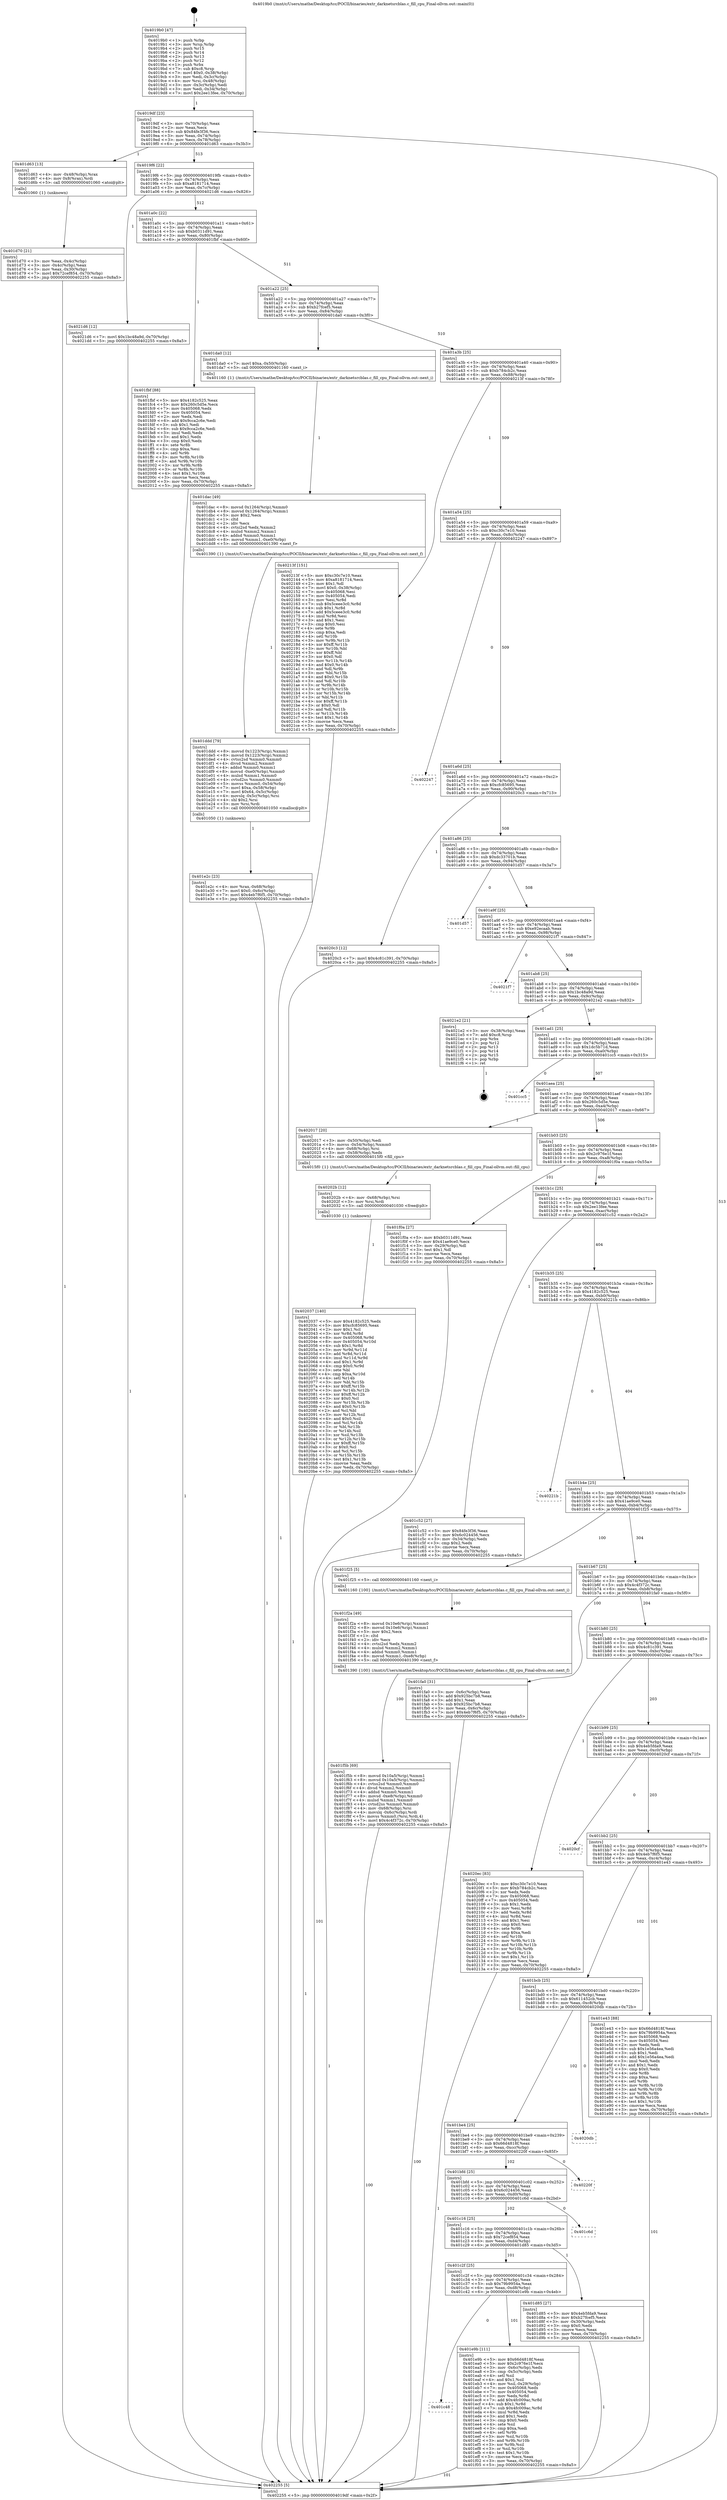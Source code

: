 digraph "0x4019b0" {
  label = "0x4019b0 (/mnt/c/Users/mathe/Desktop/tcc/POCII/binaries/extr_darknetsrcblas.c_fill_cpu_Final-ollvm.out::main(0))"
  labelloc = "t"
  node[shape=record]

  Entry [label="",width=0.3,height=0.3,shape=circle,fillcolor=black,style=filled]
  "0x4019df" [label="{
     0x4019df [23]\l
     | [instrs]\l
     &nbsp;&nbsp;0x4019df \<+3\>: mov -0x70(%rbp),%eax\l
     &nbsp;&nbsp;0x4019e2 \<+2\>: mov %eax,%ecx\l
     &nbsp;&nbsp;0x4019e4 \<+6\>: sub $0x84fe3f36,%ecx\l
     &nbsp;&nbsp;0x4019ea \<+3\>: mov %eax,-0x74(%rbp)\l
     &nbsp;&nbsp;0x4019ed \<+3\>: mov %ecx,-0x78(%rbp)\l
     &nbsp;&nbsp;0x4019f0 \<+6\>: je 0000000000401d63 \<main+0x3b3\>\l
  }"]
  "0x401d63" [label="{
     0x401d63 [13]\l
     | [instrs]\l
     &nbsp;&nbsp;0x401d63 \<+4\>: mov -0x48(%rbp),%rax\l
     &nbsp;&nbsp;0x401d67 \<+4\>: mov 0x8(%rax),%rdi\l
     &nbsp;&nbsp;0x401d6b \<+5\>: call 0000000000401060 \<atoi@plt\>\l
     | [calls]\l
     &nbsp;&nbsp;0x401060 \{1\} (unknown)\l
  }"]
  "0x4019f6" [label="{
     0x4019f6 [22]\l
     | [instrs]\l
     &nbsp;&nbsp;0x4019f6 \<+5\>: jmp 00000000004019fb \<main+0x4b\>\l
     &nbsp;&nbsp;0x4019fb \<+3\>: mov -0x74(%rbp),%eax\l
     &nbsp;&nbsp;0x4019fe \<+5\>: sub $0xa8181714,%eax\l
     &nbsp;&nbsp;0x401a03 \<+3\>: mov %eax,-0x7c(%rbp)\l
     &nbsp;&nbsp;0x401a06 \<+6\>: je 00000000004021d6 \<main+0x826\>\l
  }"]
  Exit [label="",width=0.3,height=0.3,shape=circle,fillcolor=black,style=filled,peripheries=2]
  "0x4021d6" [label="{
     0x4021d6 [12]\l
     | [instrs]\l
     &nbsp;&nbsp;0x4021d6 \<+7\>: movl $0x1bc48a9d,-0x70(%rbp)\l
     &nbsp;&nbsp;0x4021dd \<+5\>: jmp 0000000000402255 \<main+0x8a5\>\l
  }"]
  "0x401a0c" [label="{
     0x401a0c [22]\l
     | [instrs]\l
     &nbsp;&nbsp;0x401a0c \<+5\>: jmp 0000000000401a11 \<main+0x61\>\l
     &nbsp;&nbsp;0x401a11 \<+3\>: mov -0x74(%rbp),%eax\l
     &nbsp;&nbsp;0x401a14 \<+5\>: sub $0xb0311d91,%eax\l
     &nbsp;&nbsp;0x401a19 \<+3\>: mov %eax,-0x80(%rbp)\l
     &nbsp;&nbsp;0x401a1c \<+6\>: je 0000000000401fbf \<main+0x60f\>\l
  }"]
  "0x402037" [label="{
     0x402037 [140]\l
     | [instrs]\l
     &nbsp;&nbsp;0x402037 \<+5\>: mov $0x4182c525,%edx\l
     &nbsp;&nbsp;0x40203c \<+5\>: mov $0xcfc85695,%eax\l
     &nbsp;&nbsp;0x402041 \<+2\>: mov $0x1,%cl\l
     &nbsp;&nbsp;0x402043 \<+3\>: xor %r8d,%r8d\l
     &nbsp;&nbsp;0x402046 \<+8\>: mov 0x405068,%r9d\l
     &nbsp;&nbsp;0x40204e \<+8\>: mov 0x405054,%r10d\l
     &nbsp;&nbsp;0x402056 \<+4\>: sub $0x1,%r8d\l
     &nbsp;&nbsp;0x40205a \<+3\>: mov %r9d,%r11d\l
     &nbsp;&nbsp;0x40205d \<+3\>: add %r8d,%r11d\l
     &nbsp;&nbsp;0x402060 \<+4\>: imul %r11d,%r9d\l
     &nbsp;&nbsp;0x402064 \<+4\>: and $0x1,%r9d\l
     &nbsp;&nbsp;0x402068 \<+4\>: cmp $0x0,%r9d\l
     &nbsp;&nbsp;0x40206c \<+3\>: sete %bl\l
     &nbsp;&nbsp;0x40206f \<+4\>: cmp $0xa,%r10d\l
     &nbsp;&nbsp;0x402073 \<+4\>: setl %r14b\l
     &nbsp;&nbsp;0x402077 \<+3\>: mov %bl,%r15b\l
     &nbsp;&nbsp;0x40207a \<+4\>: xor $0xff,%r15b\l
     &nbsp;&nbsp;0x40207e \<+3\>: mov %r14b,%r12b\l
     &nbsp;&nbsp;0x402081 \<+4\>: xor $0xff,%r12b\l
     &nbsp;&nbsp;0x402085 \<+3\>: xor $0x0,%cl\l
     &nbsp;&nbsp;0x402088 \<+3\>: mov %r15b,%r13b\l
     &nbsp;&nbsp;0x40208b \<+4\>: and $0x0,%r13b\l
     &nbsp;&nbsp;0x40208f \<+2\>: and %cl,%bl\l
     &nbsp;&nbsp;0x402091 \<+3\>: mov %r12b,%sil\l
     &nbsp;&nbsp;0x402094 \<+4\>: and $0x0,%sil\l
     &nbsp;&nbsp;0x402098 \<+3\>: and %cl,%r14b\l
     &nbsp;&nbsp;0x40209b \<+3\>: or %bl,%r13b\l
     &nbsp;&nbsp;0x40209e \<+3\>: or %r14b,%sil\l
     &nbsp;&nbsp;0x4020a1 \<+3\>: xor %sil,%r13b\l
     &nbsp;&nbsp;0x4020a4 \<+3\>: or %r12b,%r15b\l
     &nbsp;&nbsp;0x4020a7 \<+4\>: xor $0xff,%r15b\l
     &nbsp;&nbsp;0x4020ab \<+3\>: or $0x0,%cl\l
     &nbsp;&nbsp;0x4020ae \<+3\>: and %cl,%r15b\l
     &nbsp;&nbsp;0x4020b1 \<+3\>: or %r15b,%r13b\l
     &nbsp;&nbsp;0x4020b4 \<+4\>: test $0x1,%r13b\l
     &nbsp;&nbsp;0x4020b8 \<+3\>: cmovne %eax,%edx\l
     &nbsp;&nbsp;0x4020bb \<+3\>: mov %edx,-0x70(%rbp)\l
     &nbsp;&nbsp;0x4020be \<+5\>: jmp 0000000000402255 \<main+0x8a5\>\l
  }"]
  "0x401fbf" [label="{
     0x401fbf [88]\l
     | [instrs]\l
     &nbsp;&nbsp;0x401fbf \<+5\>: mov $0x4182c525,%eax\l
     &nbsp;&nbsp;0x401fc4 \<+5\>: mov $0x260c5d5e,%ecx\l
     &nbsp;&nbsp;0x401fc9 \<+7\>: mov 0x405068,%edx\l
     &nbsp;&nbsp;0x401fd0 \<+7\>: mov 0x405054,%esi\l
     &nbsp;&nbsp;0x401fd7 \<+2\>: mov %edx,%edi\l
     &nbsp;&nbsp;0x401fd9 \<+6\>: add $0x9cca2c6e,%edi\l
     &nbsp;&nbsp;0x401fdf \<+3\>: sub $0x1,%edi\l
     &nbsp;&nbsp;0x401fe2 \<+6\>: sub $0x9cca2c6e,%edi\l
     &nbsp;&nbsp;0x401fe8 \<+3\>: imul %edi,%edx\l
     &nbsp;&nbsp;0x401feb \<+3\>: and $0x1,%edx\l
     &nbsp;&nbsp;0x401fee \<+3\>: cmp $0x0,%edx\l
     &nbsp;&nbsp;0x401ff1 \<+4\>: sete %r8b\l
     &nbsp;&nbsp;0x401ff5 \<+3\>: cmp $0xa,%esi\l
     &nbsp;&nbsp;0x401ff8 \<+4\>: setl %r9b\l
     &nbsp;&nbsp;0x401ffc \<+3\>: mov %r8b,%r10b\l
     &nbsp;&nbsp;0x401fff \<+3\>: and %r9b,%r10b\l
     &nbsp;&nbsp;0x402002 \<+3\>: xor %r9b,%r8b\l
     &nbsp;&nbsp;0x402005 \<+3\>: or %r8b,%r10b\l
     &nbsp;&nbsp;0x402008 \<+4\>: test $0x1,%r10b\l
     &nbsp;&nbsp;0x40200c \<+3\>: cmovne %ecx,%eax\l
     &nbsp;&nbsp;0x40200f \<+3\>: mov %eax,-0x70(%rbp)\l
     &nbsp;&nbsp;0x402012 \<+5\>: jmp 0000000000402255 \<main+0x8a5\>\l
  }"]
  "0x401a22" [label="{
     0x401a22 [25]\l
     | [instrs]\l
     &nbsp;&nbsp;0x401a22 \<+5\>: jmp 0000000000401a27 \<main+0x77\>\l
     &nbsp;&nbsp;0x401a27 \<+3\>: mov -0x74(%rbp),%eax\l
     &nbsp;&nbsp;0x401a2a \<+5\>: sub $0xb27fcef5,%eax\l
     &nbsp;&nbsp;0x401a2f \<+6\>: mov %eax,-0x84(%rbp)\l
     &nbsp;&nbsp;0x401a35 \<+6\>: je 0000000000401da0 \<main+0x3f0\>\l
  }"]
  "0x40202b" [label="{
     0x40202b [12]\l
     | [instrs]\l
     &nbsp;&nbsp;0x40202b \<+4\>: mov -0x68(%rbp),%rsi\l
     &nbsp;&nbsp;0x40202f \<+3\>: mov %rsi,%rdi\l
     &nbsp;&nbsp;0x402032 \<+5\>: call 0000000000401030 \<free@plt\>\l
     | [calls]\l
     &nbsp;&nbsp;0x401030 \{1\} (unknown)\l
  }"]
  "0x401da0" [label="{
     0x401da0 [12]\l
     | [instrs]\l
     &nbsp;&nbsp;0x401da0 \<+7\>: movl $0xa,-0x50(%rbp)\l
     &nbsp;&nbsp;0x401da7 \<+5\>: call 0000000000401160 \<next_i\>\l
     | [calls]\l
     &nbsp;&nbsp;0x401160 \{1\} (/mnt/c/Users/mathe/Desktop/tcc/POCII/binaries/extr_darknetsrcblas.c_fill_cpu_Final-ollvm.out::next_i)\l
  }"]
  "0x401a3b" [label="{
     0x401a3b [25]\l
     | [instrs]\l
     &nbsp;&nbsp;0x401a3b \<+5\>: jmp 0000000000401a40 \<main+0x90\>\l
     &nbsp;&nbsp;0x401a40 \<+3\>: mov -0x74(%rbp),%eax\l
     &nbsp;&nbsp;0x401a43 \<+5\>: sub $0xb784cb2c,%eax\l
     &nbsp;&nbsp;0x401a48 \<+6\>: mov %eax,-0x88(%rbp)\l
     &nbsp;&nbsp;0x401a4e \<+6\>: je 000000000040213f \<main+0x78f\>\l
  }"]
  "0x401f5b" [label="{
     0x401f5b [69]\l
     | [instrs]\l
     &nbsp;&nbsp;0x401f5b \<+8\>: movsd 0x10a5(%rip),%xmm1\l
     &nbsp;&nbsp;0x401f63 \<+8\>: movsd 0x10a5(%rip),%xmm2\l
     &nbsp;&nbsp;0x401f6b \<+4\>: cvtss2sd %xmm0,%xmm0\l
     &nbsp;&nbsp;0x401f6f \<+4\>: divsd %xmm2,%xmm0\l
     &nbsp;&nbsp;0x401f73 \<+4\>: addsd %xmm0,%xmm1\l
     &nbsp;&nbsp;0x401f77 \<+8\>: movsd -0xe8(%rbp),%xmm0\l
     &nbsp;&nbsp;0x401f7f \<+4\>: mulsd %xmm1,%xmm0\l
     &nbsp;&nbsp;0x401f83 \<+4\>: cvtsd2ss %xmm0,%xmm0\l
     &nbsp;&nbsp;0x401f87 \<+4\>: mov -0x68(%rbp),%rsi\l
     &nbsp;&nbsp;0x401f8b \<+4\>: movslq -0x6c(%rbp),%rdi\l
     &nbsp;&nbsp;0x401f8f \<+5\>: movss %xmm0,(%rsi,%rdi,4)\l
     &nbsp;&nbsp;0x401f94 \<+7\>: movl $0x4c4f372c,-0x70(%rbp)\l
     &nbsp;&nbsp;0x401f9b \<+5\>: jmp 0000000000402255 \<main+0x8a5\>\l
  }"]
  "0x40213f" [label="{
     0x40213f [151]\l
     | [instrs]\l
     &nbsp;&nbsp;0x40213f \<+5\>: mov $0xc30c7e10,%eax\l
     &nbsp;&nbsp;0x402144 \<+5\>: mov $0xa8181714,%ecx\l
     &nbsp;&nbsp;0x402149 \<+2\>: mov $0x1,%dl\l
     &nbsp;&nbsp;0x40214b \<+7\>: movl $0x0,-0x38(%rbp)\l
     &nbsp;&nbsp;0x402152 \<+7\>: mov 0x405068,%esi\l
     &nbsp;&nbsp;0x402159 \<+7\>: mov 0x405054,%edi\l
     &nbsp;&nbsp;0x402160 \<+3\>: mov %esi,%r8d\l
     &nbsp;&nbsp;0x402163 \<+7\>: sub $0x5ceee3c0,%r8d\l
     &nbsp;&nbsp;0x40216a \<+4\>: sub $0x1,%r8d\l
     &nbsp;&nbsp;0x40216e \<+7\>: add $0x5ceee3c0,%r8d\l
     &nbsp;&nbsp;0x402175 \<+4\>: imul %r8d,%esi\l
     &nbsp;&nbsp;0x402179 \<+3\>: and $0x1,%esi\l
     &nbsp;&nbsp;0x40217c \<+3\>: cmp $0x0,%esi\l
     &nbsp;&nbsp;0x40217f \<+4\>: sete %r9b\l
     &nbsp;&nbsp;0x402183 \<+3\>: cmp $0xa,%edi\l
     &nbsp;&nbsp;0x402186 \<+4\>: setl %r10b\l
     &nbsp;&nbsp;0x40218a \<+3\>: mov %r9b,%r11b\l
     &nbsp;&nbsp;0x40218d \<+4\>: xor $0xff,%r11b\l
     &nbsp;&nbsp;0x402191 \<+3\>: mov %r10b,%bl\l
     &nbsp;&nbsp;0x402194 \<+3\>: xor $0xff,%bl\l
     &nbsp;&nbsp;0x402197 \<+3\>: xor $0x0,%dl\l
     &nbsp;&nbsp;0x40219a \<+3\>: mov %r11b,%r14b\l
     &nbsp;&nbsp;0x40219d \<+4\>: and $0x0,%r14b\l
     &nbsp;&nbsp;0x4021a1 \<+3\>: and %dl,%r9b\l
     &nbsp;&nbsp;0x4021a4 \<+3\>: mov %bl,%r15b\l
     &nbsp;&nbsp;0x4021a7 \<+4\>: and $0x0,%r15b\l
     &nbsp;&nbsp;0x4021ab \<+3\>: and %dl,%r10b\l
     &nbsp;&nbsp;0x4021ae \<+3\>: or %r9b,%r14b\l
     &nbsp;&nbsp;0x4021b1 \<+3\>: or %r10b,%r15b\l
     &nbsp;&nbsp;0x4021b4 \<+3\>: xor %r15b,%r14b\l
     &nbsp;&nbsp;0x4021b7 \<+3\>: or %bl,%r11b\l
     &nbsp;&nbsp;0x4021ba \<+4\>: xor $0xff,%r11b\l
     &nbsp;&nbsp;0x4021be \<+3\>: or $0x0,%dl\l
     &nbsp;&nbsp;0x4021c1 \<+3\>: and %dl,%r11b\l
     &nbsp;&nbsp;0x4021c4 \<+3\>: or %r11b,%r14b\l
     &nbsp;&nbsp;0x4021c7 \<+4\>: test $0x1,%r14b\l
     &nbsp;&nbsp;0x4021cb \<+3\>: cmovne %ecx,%eax\l
     &nbsp;&nbsp;0x4021ce \<+3\>: mov %eax,-0x70(%rbp)\l
     &nbsp;&nbsp;0x4021d1 \<+5\>: jmp 0000000000402255 \<main+0x8a5\>\l
  }"]
  "0x401a54" [label="{
     0x401a54 [25]\l
     | [instrs]\l
     &nbsp;&nbsp;0x401a54 \<+5\>: jmp 0000000000401a59 \<main+0xa9\>\l
     &nbsp;&nbsp;0x401a59 \<+3\>: mov -0x74(%rbp),%eax\l
     &nbsp;&nbsp;0x401a5c \<+5\>: sub $0xc30c7e10,%eax\l
     &nbsp;&nbsp;0x401a61 \<+6\>: mov %eax,-0x8c(%rbp)\l
     &nbsp;&nbsp;0x401a67 \<+6\>: je 0000000000402247 \<main+0x897\>\l
  }"]
  "0x401f2a" [label="{
     0x401f2a [49]\l
     | [instrs]\l
     &nbsp;&nbsp;0x401f2a \<+8\>: movsd 0x10e6(%rip),%xmm0\l
     &nbsp;&nbsp;0x401f32 \<+8\>: movsd 0x10e6(%rip),%xmm1\l
     &nbsp;&nbsp;0x401f3a \<+5\>: mov $0x2,%ecx\l
     &nbsp;&nbsp;0x401f3f \<+1\>: cltd\l
     &nbsp;&nbsp;0x401f40 \<+2\>: idiv %ecx\l
     &nbsp;&nbsp;0x401f42 \<+4\>: cvtsi2sd %edx,%xmm2\l
     &nbsp;&nbsp;0x401f46 \<+4\>: mulsd %xmm2,%xmm1\l
     &nbsp;&nbsp;0x401f4a \<+4\>: addsd %xmm0,%xmm1\l
     &nbsp;&nbsp;0x401f4e \<+8\>: movsd %xmm1,-0xe8(%rbp)\l
     &nbsp;&nbsp;0x401f56 \<+5\>: call 0000000000401390 \<next_f\>\l
     | [calls]\l
     &nbsp;&nbsp;0x401390 \{100\} (/mnt/c/Users/mathe/Desktop/tcc/POCII/binaries/extr_darknetsrcblas.c_fill_cpu_Final-ollvm.out::next_f)\l
  }"]
  "0x402247" [label="{
     0x402247\l
  }", style=dashed]
  "0x401a6d" [label="{
     0x401a6d [25]\l
     | [instrs]\l
     &nbsp;&nbsp;0x401a6d \<+5\>: jmp 0000000000401a72 \<main+0xc2\>\l
     &nbsp;&nbsp;0x401a72 \<+3\>: mov -0x74(%rbp),%eax\l
     &nbsp;&nbsp;0x401a75 \<+5\>: sub $0xcfc85695,%eax\l
     &nbsp;&nbsp;0x401a7a \<+6\>: mov %eax,-0x90(%rbp)\l
     &nbsp;&nbsp;0x401a80 \<+6\>: je 00000000004020c3 \<main+0x713\>\l
  }"]
  "0x401c48" [label="{
     0x401c48\l
  }", style=dashed]
  "0x4020c3" [label="{
     0x4020c3 [12]\l
     | [instrs]\l
     &nbsp;&nbsp;0x4020c3 \<+7\>: movl $0x4c81c391,-0x70(%rbp)\l
     &nbsp;&nbsp;0x4020ca \<+5\>: jmp 0000000000402255 \<main+0x8a5\>\l
  }"]
  "0x401a86" [label="{
     0x401a86 [25]\l
     | [instrs]\l
     &nbsp;&nbsp;0x401a86 \<+5\>: jmp 0000000000401a8b \<main+0xdb\>\l
     &nbsp;&nbsp;0x401a8b \<+3\>: mov -0x74(%rbp),%eax\l
     &nbsp;&nbsp;0x401a8e \<+5\>: sub $0xdc33701b,%eax\l
     &nbsp;&nbsp;0x401a93 \<+6\>: mov %eax,-0x94(%rbp)\l
     &nbsp;&nbsp;0x401a99 \<+6\>: je 0000000000401d57 \<main+0x3a7\>\l
  }"]
  "0x401e9b" [label="{
     0x401e9b [111]\l
     | [instrs]\l
     &nbsp;&nbsp;0x401e9b \<+5\>: mov $0x66d4818f,%eax\l
     &nbsp;&nbsp;0x401ea0 \<+5\>: mov $0x2c976e1f,%ecx\l
     &nbsp;&nbsp;0x401ea5 \<+3\>: mov -0x6c(%rbp),%edx\l
     &nbsp;&nbsp;0x401ea8 \<+3\>: cmp -0x5c(%rbp),%edx\l
     &nbsp;&nbsp;0x401eab \<+4\>: setl %sil\l
     &nbsp;&nbsp;0x401eaf \<+4\>: and $0x1,%sil\l
     &nbsp;&nbsp;0x401eb3 \<+4\>: mov %sil,-0x29(%rbp)\l
     &nbsp;&nbsp;0x401eb7 \<+7\>: mov 0x405068,%edx\l
     &nbsp;&nbsp;0x401ebe \<+7\>: mov 0x405054,%edi\l
     &nbsp;&nbsp;0x401ec5 \<+3\>: mov %edx,%r8d\l
     &nbsp;&nbsp;0x401ec8 \<+7\>: add $0x4fc009ac,%r8d\l
     &nbsp;&nbsp;0x401ecf \<+4\>: sub $0x1,%r8d\l
     &nbsp;&nbsp;0x401ed3 \<+7\>: sub $0x4fc009ac,%r8d\l
     &nbsp;&nbsp;0x401eda \<+4\>: imul %r8d,%edx\l
     &nbsp;&nbsp;0x401ede \<+3\>: and $0x1,%edx\l
     &nbsp;&nbsp;0x401ee1 \<+3\>: cmp $0x0,%edx\l
     &nbsp;&nbsp;0x401ee4 \<+4\>: sete %sil\l
     &nbsp;&nbsp;0x401ee8 \<+3\>: cmp $0xa,%edi\l
     &nbsp;&nbsp;0x401eeb \<+4\>: setl %r9b\l
     &nbsp;&nbsp;0x401eef \<+3\>: mov %sil,%r10b\l
     &nbsp;&nbsp;0x401ef2 \<+3\>: and %r9b,%r10b\l
     &nbsp;&nbsp;0x401ef5 \<+3\>: xor %r9b,%sil\l
     &nbsp;&nbsp;0x401ef8 \<+3\>: or %sil,%r10b\l
     &nbsp;&nbsp;0x401efb \<+4\>: test $0x1,%r10b\l
     &nbsp;&nbsp;0x401eff \<+3\>: cmovne %ecx,%eax\l
     &nbsp;&nbsp;0x401f02 \<+3\>: mov %eax,-0x70(%rbp)\l
     &nbsp;&nbsp;0x401f05 \<+5\>: jmp 0000000000402255 \<main+0x8a5\>\l
  }"]
  "0x401d57" [label="{
     0x401d57\l
  }", style=dashed]
  "0x401a9f" [label="{
     0x401a9f [25]\l
     | [instrs]\l
     &nbsp;&nbsp;0x401a9f \<+5\>: jmp 0000000000401aa4 \<main+0xf4\>\l
     &nbsp;&nbsp;0x401aa4 \<+3\>: mov -0x74(%rbp),%eax\l
     &nbsp;&nbsp;0x401aa7 \<+5\>: sub $0xe92ecaab,%eax\l
     &nbsp;&nbsp;0x401aac \<+6\>: mov %eax,-0x98(%rbp)\l
     &nbsp;&nbsp;0x401ab2 \<+6\>: je 00000000004021f7 \<main+0x847\>\l
  }"]
  "0x401e2c" [label="{
     0x401e2c [23]\l
     | [instrs]\l
     &nbsp;&nbsp;0x401e2c \<+4\>: mov %rax,-0x68(%rbp)\l
     &nbsp;&nbsp;0x401e30 \<+7\>: movl $0x0,-0x6c(%rbp)\l
     &nbsp;&nbsp;0x401e37 \<+7\>: movl $0x4eb7f6f5,-0x70(%rbp)\l
     &nbsp;&nbsp;0x401e3e \<+5\>: jmp 0000000000402255 \<main+0x8a5\>\l
  }"]
  "0x4021f7" [label="{
     0x4021f7\l
  }", style=dashed]
  "0x401ab8" [label="{
     0x401ab8 [25]\l
     | [instrs]\l
     &nbsp;&nbsp;0x401ab8 \<+5\>: jmp 0000000000401abd \<main+0x10d\>\l
     &nbsp;&nbsp;0x401abd \<+3\>: mov -0x74(%rbp),%eax\l
     &nbsp;&nbsp;0x401ac0 \<+5\>: sub $0x1bc48a9d,%eax\l
     &nbsp;&nbsp;0x401ac5 \<+6\>: mov %eax,-0x9c(%rbp)\l
     &nbsp;&nbsp;0x401acb \<+6\>: je 00000000004021e2 \<main+0x832\>\l
  }"]
  "0x401ddd" [label="{
     0x401ddd [79]\l
     | [instrs]\l
     &nbsp;&nbsp;0x401ddd \<+8\>: movsd 0x1223(%rip),%xmm1\l
     &nbsp;&nbsp;0x401de5 \<+8\>: movsd 0x1223(%rip),%xmm2\l
     &nbsp;&nbsp;0x401ded \<+4\>: cvtss2sd %xmm0,%xmm0\l
     &nbsp;&nbsp;0x401df1 \<+4\>: divsd %xmm2,%xmm0\l
     &nbsp;&nbsp;0x401df5 \<+4\>: addsd %xmm0,%xmm1\l
     &nbsp;&nbsp;0x401df9 \<+8\>: movsd -0xe0(%rbp),%xmm0\l
     &nbsp;&nbsp;0x401e01 \<+4\>: mulsd %xmm1,%xmm0\l
     &nbsp;&nbsp;0x401e05 \<+4\>: cvtsd2ss %xmm0,%xmm0\l
     &nbsp;&nbsp;0x401e09 \<+5\>: movss %xmm0,-0x54(%rbp)\l
     &nbsp;&nbsp;0x401e0e \<+7\>: movl $0xa,-0x58(%rbp)\l
     &nbsp;&nbsp;0x401e15 \<+7\>: movl $0x64,-0x5c(%rbp)\l
     &nbsp;&nbsp;0x401e1c \<+4\>: movslq -0x5c(%rbp),%rsi\l
     &nbsp;&nbsp;0x401e20 \<+4\>: shl $0x2,%rsi\l
     &nbsp;&nbsp;0x401e24 \<+3\>: mov %rsi,%rdi\l
     &nbsp;&nbsp;0x401e27 \<+5\>: call 0000000000401050 \<malloc@plt\>\l
     | [calls]\l
     &nbsp;&nbsp;0x401050 \{1\} (unknown)\l
  }"]
  "0x4021e2" [label="{
     0x4021e2 [21]\l
     | [instrs]\l
     &nbsp;&nbsp;0x4021e2 \<+3\>: mov -0x38(%rbp),%eax\l
     &nbsp;&nbsp;0x4021e5 \<+7\>: add $0xc8,%rsp\l
     &nbsp;&nbsp;0x4021ec \<+1\>: pop %rbx\l
     &nbsp;&nbsp;0x4021ed \<+2\>: pop %r12\l
     &nbsp;&nbsp;0x4021ef \<+2\>: pop %r13\l
     &nbsp;&nbsp;0x4021f1 \<+2\>: pop %r14\l
     &nbsp;&nbsp;0x4021f3 \<+2\>: pop %r15\l
     &nbsp;&nbsp;0x4021f5 \<+1\>: pop %rbp\l
     &nbsp;&nbsp;0x4021f6 \<+1\>: ret\l
  }"]
  "0x401ad1" [label="{
     0x401ad1 [25]\l
     | [instrs]\l
     &nbsp;&nbsp;0x401ad1 \<+5\>: jmp 0000000000401ad6 \<main+0x126\>\l
     &nbsp;&nbsp;0x401ad6 \<+3\>: mov -0x74(%rbp),%eax\l
     &nbsp;&nbsp;0x401ad9 \<+5\>: sub $0x1dc5b71d,%eax\l
     &nbsp;&nbsp;0x401ade \<+6\>: mov %eax,-0xa0(%rbp)\l
     &nbsp;&nbsp;0x401ae4 \<+6\>: je 0000000000401cc5 \<main+0x315\>\l
  }"]
  "0x401dac" [label="{
     0x401dac [49]\l
     | [instrs]\l
     &nbsp;&nbsp;0x401dac \<+8\>: movsd 0x1264(%rip),%xmm0\l
     &nbsp;&nbsp;0x401db4 \<+8\>: movsd 0x1264(%rip),%xmm1\l
     &nbsp;&nbsp;0x401dbc \<+5\>: mov $0x2,%ecx\l
     &nbsp;&nbsp;0x401dc1 \<+1\>: cltd\l
     &nbsp;&nbsp;0x401dc2 \<+2\>: idiv %ecx\l
     &nbsp;&nbsp;0x401dc4 \<+4\>: cvtsi2sd %edx,%xmm2\l
     &nbsp;&nbsp;0x401dc8 \<+4\>: mulsd %xmm2,%xmm1\l
     &nbsp;&nbsp;0x401dcc \<+4\>: addsd %xmm0,%xmm1\l
     &nbsp;&nbsp;0x401dd0 \<+8\>: movsd %xmm1,-0xe0(%rbp)\l
     &nbsp;&nbsp;0x401dd8 \<+5\>: call 0000000000401390 \<next_f\>\l
     | [calls]\l
     &nbsp;&nbsp;0x401390 \{1\} (/mnt/c/Users/mathe/Desktop/tcc/POCII/binaries/extr_darknetsrcblas.c_fill_cpu_Final-ollvm.out::next_f)\l
  }"]
  "0x401cc5" [label="{
     0x401cc5\l
  }", style=dashed]
  "0x401aea" [label="{
     0x401aea [25]\l
     | [instrs]\l
     &nbsp;&nbsp;0x401aea \<+5\>: jmp 0000000000401aef \<main+0x13f\>\l
     &nbsp;&nbsp;0x401aef \<+3\>: mov -0x74(%rbp),%eax\l
     &nbsp;&nbsp;0x401af2 \<+5\>: sub $0x260c5d5e,%eax\l
     &nbsp;&nbsp;0x401af7 \<+6\>: mov %eax,-0xa4(%rbp)\l
     &nbsp;&nbsp;0x401afd \<+6\>: je 0000000000402017 \<main+0x667\>\l
  }"]
  "0x401c2f" [label="{
     0x401c2f [25]\l
     | [instrs]\l
     &nbsp;&nbsp;0x401c2f \<+5\>: jmp 0000000000401c34 \<main+0x284\>\l
     &nbsp;&nbsp;0x401c34 \<+3\>: mov -0x74(%rbp),%eax\l
     &nbsp;&nbsp;0x401c37 \<+5\>: sub $0x79b9954a,%eax\l
     &nbsp;&nbsp;0x401c3c \<+6\>: mov %eax,-0xd8(%rbp)\l
     &nbsp;&nbsp;0x401c42 \<+6\>: je 0000000000401e9b \<main+0x4eb\>\l
  }"]
  "0x402017" [label="{
     0x402017 [20]\l
     | [instrs]\l
     &nbsp;&nbsp;0x402017 \<+3\>: mov -0x50(%rbp),%edi\l
     &nbsp;&nbsp;0x40201a \<+5\>: movss -0x54(%rbp),%xmm0\l
     &nbsp;&nbsp;0x40201f \<+4\>: mov -0x68(%rbp),%rsi\l
     &nbsp;&nbsp;0x402023 \<+3\>: mov -0x58(%rbp),%edx\l
     &nbsp;&nbsp;0x402026 \<+5\>: call 00000000004015f0 \<fill_cpu\>\l
     | [calls]\l
     &nbsp;&nbsp;0x4015f0 \{1\} (/mnt/c/Users/mathe/Desktop/tcc/POCII/binaries/extr_darknetsrcblas.c_fill_cpu_Final-ollvm.out::fill_cpu)\l
  }"]
  "0x401b03" [label="{
     0x401b03 [25]\l
     | [instrs]\l
     &nbsp;&nbsp;0x401b03 \<+5\>: jmp 0000000000401b08 \<main+0x158\>\l
     &nbsp;&nbsp;0x401b08 \<+3\>: mov -0x74(%rbp),%eax\l
     &nbsp;&nbsp;0x401b0b \<+5\>: sub $0x2c976e1f,%eax\l
     &nbsp;&nbsp;0x401b10 \<+6\>: mov %eax,-0xa8(%rbp)\l
     &nbsp;&nbsp;0x401b16 \<+6\>: je 0000000000401f0a \<main+0x55a\>\l
  }"]
  "0x401d85" [label="{
     0x401d85 [27]\l
     | [instrs]\l
     &nbsp;&nbsp;0x401d85 \<+5\>: mov $0x4eb5fda9,%eax\l
     &nbsp;&nbsp;0x401d8a \<+5\>: mov $0xb27fcef5,%ecx\l
     &nbsp;&nbsp;0x401d8f \<+3\>: mov -0x30(%rbp),%edx\l
     &nbsp;&nbsp;0x401d92 \<+3\>: cmp $0x0,%edx\l
     &nbsp;&nbsp;0x401d95 \<+3\>: cmove %ecx,%eax\l
     &nbsp;&nbsp;0x401d98 \<+3\>: mov %eax,-0x70(%rbp)\l
     &nbsp;&nbsp;0x401d9b \<+5\>: jmp 0000000000402255 \<main+0x8a5\>\l
  }"]
  "0x401f0a" [label="{
     0x401f0a [27]\l
     | [instrs]\l
     &nbsp;&nbsp;0x401f0a \<+5\>: mov $0xb0311d91,%eax\l
     &nbsp;&nbsp;0x401f0f \<+5\>: mov $0x41ae9ce0,%ecx\l
     &nbsp;&nbsp;0x401f14 \<+3\>: mov -0x29(%rbp),%dl\l
     &nbsp;&nbsp;0x401f17 \<+3\>: test $0x1,%dl\l
     &nbsp;&nbsp;0x401f1a \<+3\>: cmovne %ecx,%eax\l
     &nbsp;&nbsp;0x401f1d \<+3\>: mov %eax,-0x70(%rbp)\l
     &nbsp;&nbsp;0x401f20 \<+5\>: jmp 0000000000402255 \<main+0x8a5\>\l
  }"]
  "0x401b1c" [label="{
     0x401b1c [25]\l
     | [instrs]\l
     &nbsp;&nbsp;0x401b1c \<+5\>: jmp 0000000000401b21 \<main+0x171\>\l
     &nbsp;&nbsp;0x401b21 \<+3\>: mov -0x74(%rbp),%eax\l
     &nbsp;&nbsp;0x401b24 \<+5\>: sub $0x2ee13fee,%eax\l
     &nbsp;&nbsp;0x401b29 \<+6\>: mov %eax,-0xac(%rbp)\l
     &nbsp;&nbsp;0x401b2f \<+6\>: je 0000000000401c52 \<main+0x2a2\>\l
  }"]
  "0x401c16" [label="{
     0x401c16 [25]\l
     | [instrs]\l
     &nbsp;&nbsp;0x401c16 \<+5\>: jmp 0000000000401c1b \<main+0x26b\>\l
     &nbsp;&nbsp;0x401c1b \<+3\>: mov -0x74(%rbp),%eax\l
     &nbsp;&nbsp;0x401c1e \<+5\>: sub $0x72cef854,%eax\l
     &nbsp;&nbsp;0x401c23 \<+6\>: mov %eax,-0xd4(%rbp)\l
     &nbsp;&nbsp;0x401c29 \<+6\>: je 0000000000401d85 \<main+0x3d5\>\l
  }"]
  "0x401c52" [label="{
     0x401c52 [27]\l
     | [instrs]\l
     &nbsp;&nbsp;0x401c52 \<+5\>: mov $0x84fe3f36,%eax\l
     &nbsp;&nbsp;0x401c57 \<+5\>: mov $0x6c024456,%ecx\l
     &nbsp;&nbsp;0x401c5c \<+3\>: mov -0x34(%rbp),%edx\l
     &nbsp;&nbsp;0x401c5f \<+3\>: cmp $0x2,%edx\l
     &nbsp;&nbsp;0x401c62 \<+3\>: cmovne %ecx,%eax\l
     &nbsp;&nbsp;0x401c65 \<+3\>: mov %eax,-0x70(%rbp)\l
     &nbsp;&nbsp;0x401c68 \<+5\>: jmp 0000000000402255 \<main+0x8a5\>\l
  }"]
  "0x401b35" [label="{
     0x401b35 [25]\l
     | [instrs]\l
     &nbsp;&nbsp;0x401b35 \<+5\>: jmp 0000000000401b3a \<main+0x18a\>\l
     &nbsp;&nbsp;0x401b3a \<+3\>: mov -0x74(%rbp),%eax\l
     &nbsp;&nbsp;0x401b3d \<+5\>: sub $0x4182c525,%eax\l
     &nbsp;&nbsp;0x401b42 \<+6\>: mov %eax,-0xb0(%rbp)\l
     &nbsp;&nbsp;0x401b48 \<+6\>: je 000000000040221b \<main+0x86b\>\l
  }"]
  "0x402255" [label="{
     0x402255 [5]\l
     | [instrs]\l
     &nbsp;&nbsp;0x402255 \<+5\>: jmp 00000000004019df \<main+0x2f\>\l
  }"]
  "0x4019b0" [label="{
     0x4019b0 [47]\l
     | [instrs]\l
     &nbsp;&nbsp;0x4019b0 \<+1\>: push %rbp\l
     &nbsp;&nbsp;0x4019b1 \<+3\>: mov %rsp,%rbp\l
     &nbsp;&nbsp;0x4019b4 \<+2\>: push %r15\l
     &nbsp;&nbsp;0x4019b6 \<+2\>: push %r14\l
     &nbsp;&nbsp;0x4019b8 \<+2\>: push %r13\l
     &nbsp;&nbsp;0x4019ba \<+2\>: push %r12\l
     &nbsp;&nbsp;0x4019bc \<+1\>: push %rbx\l
     &nbsp;&nbsp;0x4019bd \<+7\>: sub $0xc8,%rsp\l
     &nbsp;&nbsp;0x4019c4 \<+7\>: movl $0x0,-0x38(%rbp)\l
     &nbsp;&nbsp;0x4019cb \<+3\>: mov %edi,-0x3c(%rbp)\l
     &nbsp;&nbsp;0x4019ce \<+4\>: mov %rsi,-0x48(%rbp)\l
     &nbsp;&nbsp;0x4019d2 \<+3\>: mov -0x3c(%rbp),%edi\l
     &nbsp;&nbsp;0x4019d5 \<+3\>: mov %edi,-0x34(%rbp)\l
     &nbsp;&nbsp;0x4019d8 \<+7\>: movl $0x2ee13fee,-0x70(%rbp)\l
  }"]
  "0x401d70" [label="{
     0x401d70 [21]\l
     | [instrs]\l
     &nbsp;&nbsp;0x401d70 \<+3\>: mov %eax,-0x4c(%rbp)\l
     &nbsp;&nbsp;0x401d73 \<+3\>: mov -0x4c(%rbp),%eax\l
     &nbsp;&nbsp;0x401d76 \<+3\>: mov %eax,-0x30(%rbp)\l
     &nbsp;&nbsp;0x401d79 \<+7\>: movl $0x72cef854,-0x70(%rbp)\l
     &nbsp;&nbsp;0x401d80 \<+5\>: jmp 0000000000402255 \<main+0x8a5\>\l
  }"]
  "0x401c6d" [label="{
     0x401c6d\l
  }", style=dashed]
  "0x40221b" [label="{
     0x40221b\l
  }", style=dashed]
  "0x401b4e" [label="{
     0x401b4e [25]\l
     | [instrs]\l
     &nbsp;&nbsp;0x401b4e \<+5\>: jmp 0000000000401b53 \<main+0x1a3\>\l
     &nbsp;&nbsp;0x401b53 \<+3\>: mov -0x74(%rbp),%eax\l
     &nbsp;&nbsp;0x401b56 \<+5\>: sub $0x41ae9ce0,%eax\l
     &nbsp;&nbsp;0x401b5b \<+6\>: mov %eax,-0xb4(%rbp)\l
     &nbsp;&nbsp;0x401b61 \<+6\>: je 0000000000401f25 \<main+0x575\>\l
  }"]
  "0x401bfd" [label="{
     0x401bfd [25]\l
     | [instrs]\l
     &nbsp;&nbsp;0x401bfd \<+5\>: jmp 0000000000401c02 \<main+0x252\>\l
     &nbsp;&nbsp;0x401c02 \<+3\>: mov -0x74(%rbp),%eax\l
     &nbsp;&nbsp;0x401c05 \<+5\>: sub $0x6c024456,%eax\l
     &nbsp;&nbsp;0x401c0a \<+6\>: mov %eax,-0xd0(%rbp)\l
     &nbsp;&nbsp;0x401c10 \<+6\>: je 0000000000401c6d \<main+0x2bd\>\l
  }"]
  "0x401f25" [label="{
     0x401f25 [5]\l
     | [instrs]\l
     &nbsp;&nbsp;0x401f25 \<+5\>: call 0000000000401160 \<next_i\>\l
     | [calls]\l
     &nbsp;&nbsp;0x401160 \{100\} (/mnt/c/Users/mathe/Desktop/tcc/POCII/binaries/extr_darknetsrcblas.c_fill_cpu_Final-ollvm.out::next_i)\l
  }"]
  "0x401b67" [label="{
     0x401b67 [25]\l
     | [instrs]\l
     &nbsp;&nbsp;0x401b67 \<+5\>: jmp 0000000000401b6c \<main+0x1bc\>\l
     &nbsp;&nbsp;0x401b6c \<+3\>: mov -0x74(%rbp),%eax\l
     &nbsp;&nbsp;0x401b6f \<+5\>: sub $0x4c4f372c,%eax\l
     &nbsp;&nbsp;0x401b74 \<+6\>: mov %eax,-0xb8(%rbp)\l
     &nbsp;&nbsp;0x401b7a \<+6\>: je 0000000000401fa0 \<main+0x5f0\>\l
  }"]
  "0x40220f" [label="{
     0x40220f\l
  }", style=dashed]
  "0x401fa0" [label="{
     0x401fa0 [31]\l
     | [instrs]\l
     &nbsp;&nbsp;0x401fa0 \<+3\>: mov -0x6c(%rbp),%eax\l
     &nbsp;&nbsp;0x401fa3 \<+5\>: add $0x925bc7b8,%eax\l
     &nbsp;&nbsp;0x401fa8 \<+3\>: add $0x1,%eax\l
     &nbsp;&nbsp;0x401fab \<+5\>: sub $0x925bc7b8,%eax\l
     &nbsp;&nbsp;0x401fb0 \<+3\>: mov %eax,-0x6c(%rbp)\l
     &nbsp;&nbsp;0x401fb3 \<+7\>: movl $0x4eb7f6f5,-0x70(%rbp)\l
     &nbsp;&nbsp;0x401fba \<+5\>: jmp 0000000000402255 \<main+0x8a5\>\l
  }"]
  "0x401b80" [label="{
     0x401b80 [25]\l
     | [instrs]\l
     &nbsp;&nbsp;0x401b80 \<+5\>: jmp 0000000000401b85 \<main+0x1d5\>\l
     &nbsp;&nbsp;0x401b85 \<+3\>: mov -0x74(%rbp),%eax\l
     &nbsp;&nbsp;0x401b88 \<+5\>: sub $0x4c81c391,%eax\l
     &nbsp;&nbsp;0x401b8d \<+6\>: mov %eax,-0xbc(%rbp)\l
     &nbsp;&nbsp;0x401b93 \<+6\>: je 00000000004020ec \<main+0x73c\>\l
  }"]
  "0x401be4" [label="{
     0x401be4 [25]\l
     | [instrs]\l
     &nbsp;&nbsp;0x401be4 \<+5\>: jmp 0000000000401be9 \<main+0x239\>\l
     &nbsp;&nbsp;0x401be9 \<+3\>: mov -0x74(%rbp),%eax\l
     &nbsp;&nbsp;0x401bec \<+5\>: sub $0x66d4818f,%eax\l
     &nbsp;&nbsp;0x401bf1 \<+6\>: mov %eax,-0xcc(%rbp)\l
     &nbsp;&nbsp;0x401bf7 \<+6\>: je 000000000040220f \<main+0x85f\>\l
  }"]
  "0x4020ec" [label="{
     0x4020ec [83]\l
     | [instrs]\l
     &nbsp;&nbsp;0x4020ec \<+5\>: mov $0xc30c7e10,%eax\l
     &nbsp;&nbsp;0x4020f1 \<+5\>: mov $0xb784cb2c,%ecx\l
     &nbsp;&nbsp;0x4020f6 \<+2\>: xor %edx,%edx\l
     &nbsp;&nbsp;0x4020f8 \<+7\>: mov 0x405068,%esi\l
     &nbsp;&nbsp;0x4020ff \<+7\>: mov 0x405054,%edi\l
     &nbsp;&nbsp;0x402106 \<+3\>: sub $0x1,%edx\l
     &nbsp;&nbsp;0x402109 \<+3\>: mov %esi,%r8d\l
     &nbsp;&nbsp;0x40210c \<+3\>: add %edx,%r8d\l
     &nbsp;&nbsp;0x40210f \<+4\>: imul %r8d,%esi\l
     &nbsp;&nbsp;0x402113 \<+3\>: and $0x1,%esi\l
     &nbsp;&nbsp;0x402116 \<+3\>: cmp $0x0,%esi\l
     &nbsp;&nbsp;0x402119 \<+4\>: sete %r9b\l
     &nbsp;&nbsp;0x40211d \<+3\>: cmp $0xa,%edi\l
     &nbsp;&nbsp;0x402120 \<+4\>: setl %r10b\l
     &nbsp;&nbsp;0x402124 \<+3\>: mov %r9b,%r11b\l
     &nbsp;&nbsp;0x402127 \<+3\>: and %r10b,%r11b\l
     &nbsp;&nbsp;0x40212a \<+3\>: xor %r10b,%r9b\l
     &nbsp;&nbsp;0x40212d \<+3\>: or %r9b,%r11b\l
     &nbsp;&nbsp;0x402130 \<+4\>: test $0x1,%r11b\l
     &nbsp;&nbsp;0x402134 \<+3\>: cmovne %ecx,%eax\l
     &nbsp;&nbsp;0x402137 \<+3\>: mov %eax,-0x70(%rbp)\l
     &nbsp;&nbsp;0x40213a \<+5\>: jmp 0000000000402255 \<main+0x8a5\>\l
  }"]
  "0x401b99" [label="{
     0x401b99 [25]\l
     | [instrs]\l
     &nbsp;&nbsp;0x401b99 \<+5\>: jmp 0000000000401b9e \<main+0x1ee\>\l
     &nbsp;&nbsp;0x401b9e \<+3\>: mov -0x74(%rbp),%eax\l
     &nbsp;&nbsp;0x401ba1 \<+5\>: sub $0x4eb5fda9,%eax\l
     &nbsp;&nbsp;0x401ba6 \<+6\>: mov %eax,-0xc0(%rbp)\l
     &nbsp;&nbsp;0x401bac \<+6\>: je 00000000004020cf \<main+0x71f\>\l
  }"]
  "0x4020db" [label="{
     0x4020db\l
  }", style=dashed]
  "0x4020cf" [label="{
     0x4020cf\l
  }", style=dashed]
  "0x401bb2" [label="{
     0x401bb2 [25]\l
     | [instrs]\l
     &nbsp;&nbsp;0x401bb2 \<+5\>: jmp 0000000000401bb7 \<main+0x207\>\l
     &nbsp;&nbsp;0x401bb7 \<+3\>: mov -0x74(%rbp),%eax\l
     &nbsp;&nbsp;0x401bba \<+5\>: sub $0x4eb7f6f5,%eax\l
     &nbsp;&nbsp;0x401bbf \<+6\>: mov %eax,-0xc4(%rbp)\l
     &nbsp;&nbsp;0x401bc5 \<+6\>: je 0000000000401e43 \<main+0x493\>\l
  }"]
  "0x401bcb" [label="{
     0x401bcb [25]\l
     | [instrs]\l
     &nbsp;&nbsp;0x401bcb \<+5\>: jmp 0000000000401bd0 \<main+0x220\>\l
     &nbsp;&nbsp;0x401bd0 \<+3\>: mov -0x74(%rbp),%eax\l
     &nbsp;&nbsp;0x401bd3 \<+5\>: sub $0x611452cb,%eax\l
     &nbsp;&nbsp;0x401bd8 \<+6\>: mov %eax,-0xc8(%rbp)\l
     &nbsp;&nbsp;0x401bde \<+6\>: je 00000000004020db \<main+0x72b\>\l
  }"]
  "0x401e43" [label="{
     0x401e43 [88]\l
     | [instrs]\l
     &nbsp;&nbsp;0x401e43 \<+5\>: mov $0x66d4818f,%eax\l
     &nbsp;&nbsp;0x401e48 \<+5\>: mov $0x79b9954a,%ecx\l
     &nbsp;&nbsp;0x401e4d \<+7\>: mov 0x405068,%edx\l
     &nbsp;&nbsp;0x401e54 \<+7\>: mov 0x405054,%esi\l
     &nbsp;&nbsp;0x401e5b \<+2\>: mov %edx,%edi\l
     &nbsp;&nbsp;0x401e5d \<+6\>: sub $0x1e56a4ea,%edi\l
     &nbsp;&nbsp;0x401e63 \<+3\>: sub $0x1,%edi\l
     &nbsp;&nbsp;0x401e66 \<+6\>: add $0x1e56a4ea,%edi\l
     &nbsp;&nbsp;0x401e6c \<+3\>: imul %edi,%edx\l
     &nbsp;&nbsp;0x401e6f \<+3\>: and $0x1,%edx\l
     &nbsp;&nbsp;0x401e72 \<+3\>: cmp $0x0,%edx\l
     &nbsp;&nbsp;0x401e75 \<+4\>: sete %r8b\l
     &nbsp;&nbsp;0x401e79 \<+3\>: cmp $0xa,%esi\l
     &nbsp;&nbsp;0x401e7c \<+4\>: setl %r9b\l
     &nbsp;&nbsp;0x401e80 \<+3\>: mov %r8b,%r10b\l
     &nbsp;&nbsp;0x401e83 \<+3\>: and %r9b,%r10b\l
     &nbsp;&nbsp;0x401e86 \<+3\>: xor %r9b,%r8b\l
     &nbsp;&nbsp;0x401e89 \<+3\>: or %r8b,%r10b\l
     &nbsp;&nbsp;0x401e8c \<+4\>: test $0x1,%r10b\l
     &nbsp;&nbsp;0x401e90 \<+3\>: cmovne %ecx,%eax\l
     &nbsp;&nbsp;0x401e93 \<+3\>: mov %eax,-0x70(%rbp)\l
     &nbsp;&nbsp;0x401e96 \<+5\>: jmp 0000000000402255 \<main+0x8a5\>\l
  }"]
  Entry -> "0x4019b0" [label=" 1"]
  "0x4019df" -> "0x401d63" [label=" 1"]
  "0x4019df" -> "0x4019f6" [label=" 513"]
  "0x4021e2" -> Exit [label=" 1"]
  "0x4019f6" -> "0x4021d6" [label=" 1"]
  "0x4019f6" -> "0x401a0c" [label=" 512"]
  "0x4021d6" -> "0x402255" [label=" 1"]
  "0x401a0c" -> "0x401fbf" [label=" 1"]
  "0x401a0c" -> "0x401a22" [label=" 511"]
  "0x40213f" -> "0x402255" [label=" 1"]
  "0x401a22" -> "0x401da0" [label=" 1"]
  "0x401a22" -> "0x401a3b" [label=" 510"]
  "0x4020ec" -> "0x402255" [label=" 1"]
  "0x401a3b" -> "0x40213f" [label=" 1"]
  "0x401a3b" -> "0x401a54" [label=" 509"]
  "0x4020c3" -> "0x402255" [label=" 1"]
  "0x401a54" -> "0x402247" [label=" 0"]
  "0x401a54" -> "0x401a6d" [label=" 509"]
  "0x402037" -> "0x402255" [label=" 1"]
  "0x401a6d" -> "0x4020c3" [label=" 1"]
  "0x401a6d" -> "0x401a86" [label=" 508"]
  "0x40202b" -> "0x402037" [label=" 1"]
  "0x401a86" -> "0x401d57" [label=" 0"]
  "0x401a86" -> "0x401a9f" [label=" 508"]
  "0x402017" -> "0x40202b" [label=" 1"]
  "0x401a9f" -> "0x4021f7" [label=" 0"]
  "0x401a9f" -> "0x401ab8" [label=" 508"]
  "0x401fa0" -> "0x402255" [label=" 100"]
  "0x401ab8" -> "0x4021e2" [label=" 1"]
  "0x401ab8" -> "0x401ad1" [label=" 507"]
  "0x401f5b" -> "0x402255" [label=" 100"]
  "0x401ad1" -> "0x401cc5" [label=" 0"]
  "0x401ad1" -> "0x401aea" [label=" 507"]
  "0x401f2a" -> "0x401f5b" [label=" 100"]
  "0x401aea" -> "0x402017" [label=" 1"]
  "0x401aea" -> "0x401b03" [label=" 506"]
  "0x401f25" -> "0x401f2a" [label=" 100"]
  "0x401b03" -> "0x401f0a" [label=" 101"]
  "0x401b03" -> "0x401b1c" [label=" 405"]
  "0x401f0a" -> "0x402255" [label=" 101"]
  "0x401b1c" -> "0x401c52" [label=" 1"]
  "0x401b1c" -> "0x401b35" [label=" 404"]
  "0x401c52" -> "0x402255" [label=" 1"]
  "0x4019b0" -> "0x4019df" [label=" 1"]
  "0x402255" -> "0x4019df" [label=" 513"]
  "0x401d63" -> "0x401d70" [label=" 1"]
  "0x401d70" -> "0x402255" [label=" 1"]
  "0x401c2f" -> "0x401c48" [label=" 0"]
  "0x401b35" -> "0x40221b" [label=" 0"]
  "0x401b35" -> "0x401b4e" [label=" 404"]
  "0x401c2f" -> "0x401e9b" [label=" 101"]
  "0x401b4e" -> "0x401f25" [label=" 100"]
  "0x401b4e" -> "0x401b67" [label=" 304"]
  "0x401e43" -> "0x402255" [label=" 101"]
  "0x401b67" -> "0x401fa0" [label=" 100"]
  "0x401b67" -> "0x401b80" [label=" 204"]
  "0x401e2c" -> "0x402255" [label=" 1"]
  "0x401b80" -> "0x4020ec" [label=" 1"]
  "0x401b80" -> "0x401b99" [label=" 203"]
  "0x401dac" -> "0x401ddd" [label=" 1"]
  "0x401b99" -> "0x4020cf" [label=" 0"]
  "0x401b99" -> "0x401bb2" [label=" 203"]
  "0x401da0" -> "0x401dac" [label=" 1"]
  "0x401bb2" -> "0x401e43" [label=" 101"]
  "0x401bb2" -> "0x401bcb" [label=" 102"]
  "0x401d85" -> "0x402255" [label=" 1"]
  "0x401bcb" -> "0x4020db" [label=" 0"]
  "0x401bcb" -> "0x401be4" [label=" 102"]
  "0x401ddd" -> "0x401e2c" [label=" 1"]
  "0x401be4" -> "0x40220f" [label=" 0"]
  "0x401be4" -> "0x401bfd" [label=" 102"]
  "0x401fbf" -> "0x402255" [label=" 1"]
  "0x401bfd" -> "0x401c6d" [label=" 0"]
  "0x401bfd" -> "0x401c16" [label=" 102"]
  "0x401e9b" -> "0x402255" [label=" 101"]
  "0x401c16" -> "0x401d85" [label=" 1"]
  "0x401c16" -> "0x401c2f" [label=" 101"]
}
